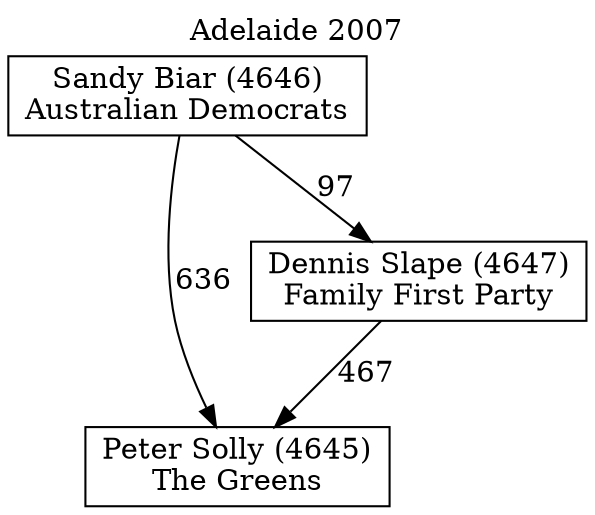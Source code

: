 // House preference flow
digraph "Peter Solly (4645)_Adelaide_2007" {
	graph [label="Adelaide 2007" labelloc=t mclimit=10]
	node [shape=box]
	"Peter Solly (4645)" [label="Peter Solly (4645)
The Greens"]
	"Dennis Slape (4647)" [label="Dennis Slape (4647)
Family First Party"]
	"Sandy Biar (4646)" [label="Sandy Biar (4646)
Australian Democrats"]
	"Peter Solly (4645)" [label="Peter Solly (4645)
The Greens"]
	"Sandy Biar (4646)" [label="Sandy Biar (4646)
Australian Democrats"]
	"Sandy Biar (4646)" [label="Sandy Biar (4646)
Australian Democrats"]
	"Dennis Slape (4647)" [label="Dennis Slape (4647)
Family First Party"]
	"Sandy Biar (4646)" [label="Sandy Biar (4646)
Australian Democrats"]
	"Sandy Biar (4646)" [label="Sandy Biar (4646)
Australian Democrats"]
	"Dennis Slape (4647)" -> "Peter Solly (4645)" [label=467]
	"Sandy Biar (4646)" -> "Dennis Slape (4647)" [label=97]
	"Sandy Biar (4646)" -> "Peter Solly (4645)" [label=636]
}
